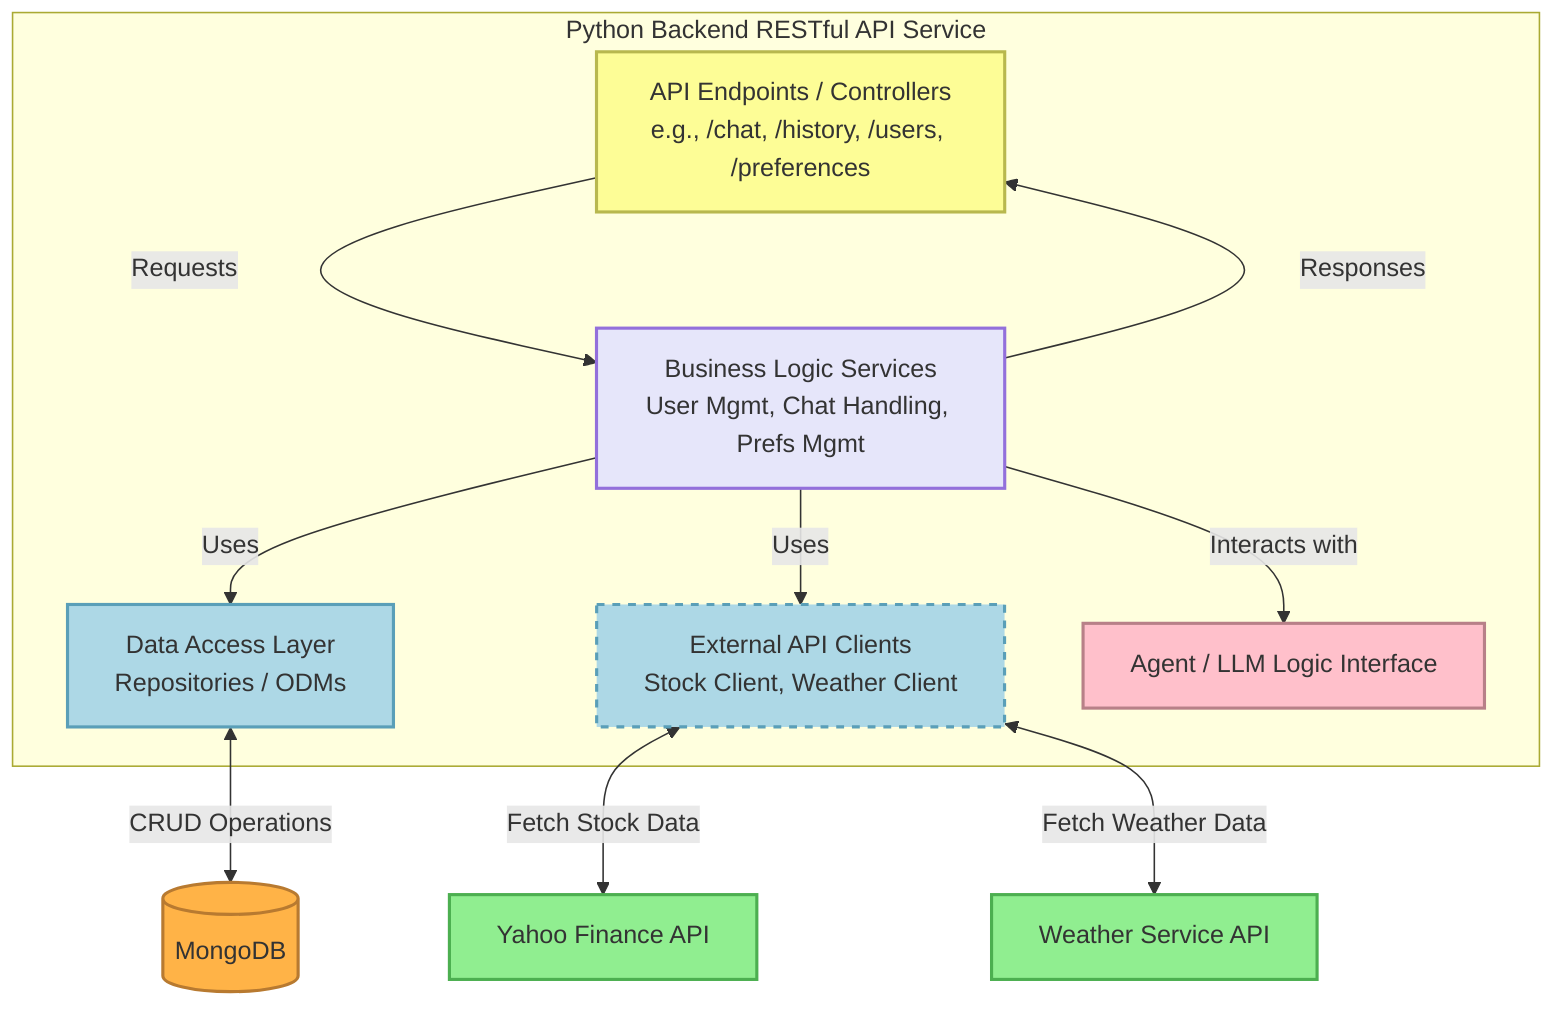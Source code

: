 ---
config:
  flowchart:
    curve: basis
---
%%{
  init: {
    'theme': 'base',
    'themeVariables': {
      'fontFamily': 'Comic Sans MS, cursive',
      'fontSize': '16px',
      'primaryColor': '#FDFD96',        # Light Yellow Backend Layer
      'nodeBorder': '#383838',
      'lineColor': '#555',
      'primaryTextColor': '#333',
      'secondaryColor': '#E6E6FA',      # Lavender Service Layer
      'tertiaryColor': '#ADD8E6',       # Light Blue Data Access/Clients
      'quadraryColor': '#FFB347',       # Light Orange Database
      'quinaryColor': '#90EE90',        # Light Green External APIs
      'senaryColor': '#FFC0CB'         # Pink Agent Logic Interface
    }
  }
}%%

graph TD;

    %% Define Styles
    classDef apiLayerStyle fill:#FDFD96,stroke:#B8B84E,stroke-width:2px;
    classDef serviceLayerStyle fill:#E6E6FA,stroke:#9370DB,stroke-width:2px;
    classDef dataAccessStyle fill:#ADD8E6,stroke:#5A9FB8,stroke-width:2px;
    classDef extClientStyle fill:#ADD8E6,stroke:#5A9FB8,stroke-width:2px,stroke-dasharray: 5 5;
    classDef dbStyle fill:#FFB347,stroke:#B87A30,stroke-width:2px;
    classDef externalApiStyle fill:#90EE90,stroke:#4CAF50,stroke-width:2px;
    classDef agentStyle fill:#FFC0CB,stroke:#B88088,stroke-width:2px;

    %% Define External Systems
    %% Cylindrical shape for MongoDB, not showing collections per request
    MongoDB[(MongoDB)]:::dbStyle;
    YahooAPI[Yahoo Finance API]:::externalApiStyle;
    WeatherAPI[Weather Service API]:::externalApiStyle;

    %% Define Backend Service Layers (using subgraph for clarity)
    subgraph PythonBackendService [Python Backend RESTful API Service]
        direction TB

        %% API Layer (e.g., FastAPI, Flask) - Handles HTTP Requests
        APILayer["API Endpoints / Controllers<br/>e.g., /chat, /history, /users, /preferences"]:::apiLayerStyle;

        %% Service Layer - Handles Business Logic
        ServiceLayer[Business Logic Services<br/>User Mgmt, Chat Handling, Prefs Mgmt]:::serviceLayerStyle;

        %% Data Access Layer (DAL) - Interacts with DB
        DataAccessLayer[Data Access Layer<br/>Repositories / ODMs]:::dataAccessStyle;

        %% External API Clients - Wrappers for external services
        ExternalClients[External API Clients<br/>Stock Client, Weather Client]:::extClientStyle;

        %% Placeholder representing the interface to the core Agent/LLM logic
        AgentLogicInterface[Agent / LLM Logic Interface]:::agentStyle;

        %% Define Layer Interactions
        APILayer -- Requests --> ServiceLayer;
        ServiceLayer -- Uses --> DataAccessLayer;
        ServiceLayer -- Uses --> ExternalClients;
        %% Service layer coordinates with the Agent system from previous phases
        ServiceLayer -- Interacts with --> AgentLogicInterface;
        ServiceLayer -- Responses --> APILayer;

    end

    %% Define Interactions with External Systems (Bidirectional suggested)
    DataAccessLayer <-- CRUD Operations --> MongoDB;
    ExternalClients <-- Fetch Stock Data --> YahooAPI;
    ExternalClients <-- Fetch Weather Data --> WeatherAPI;